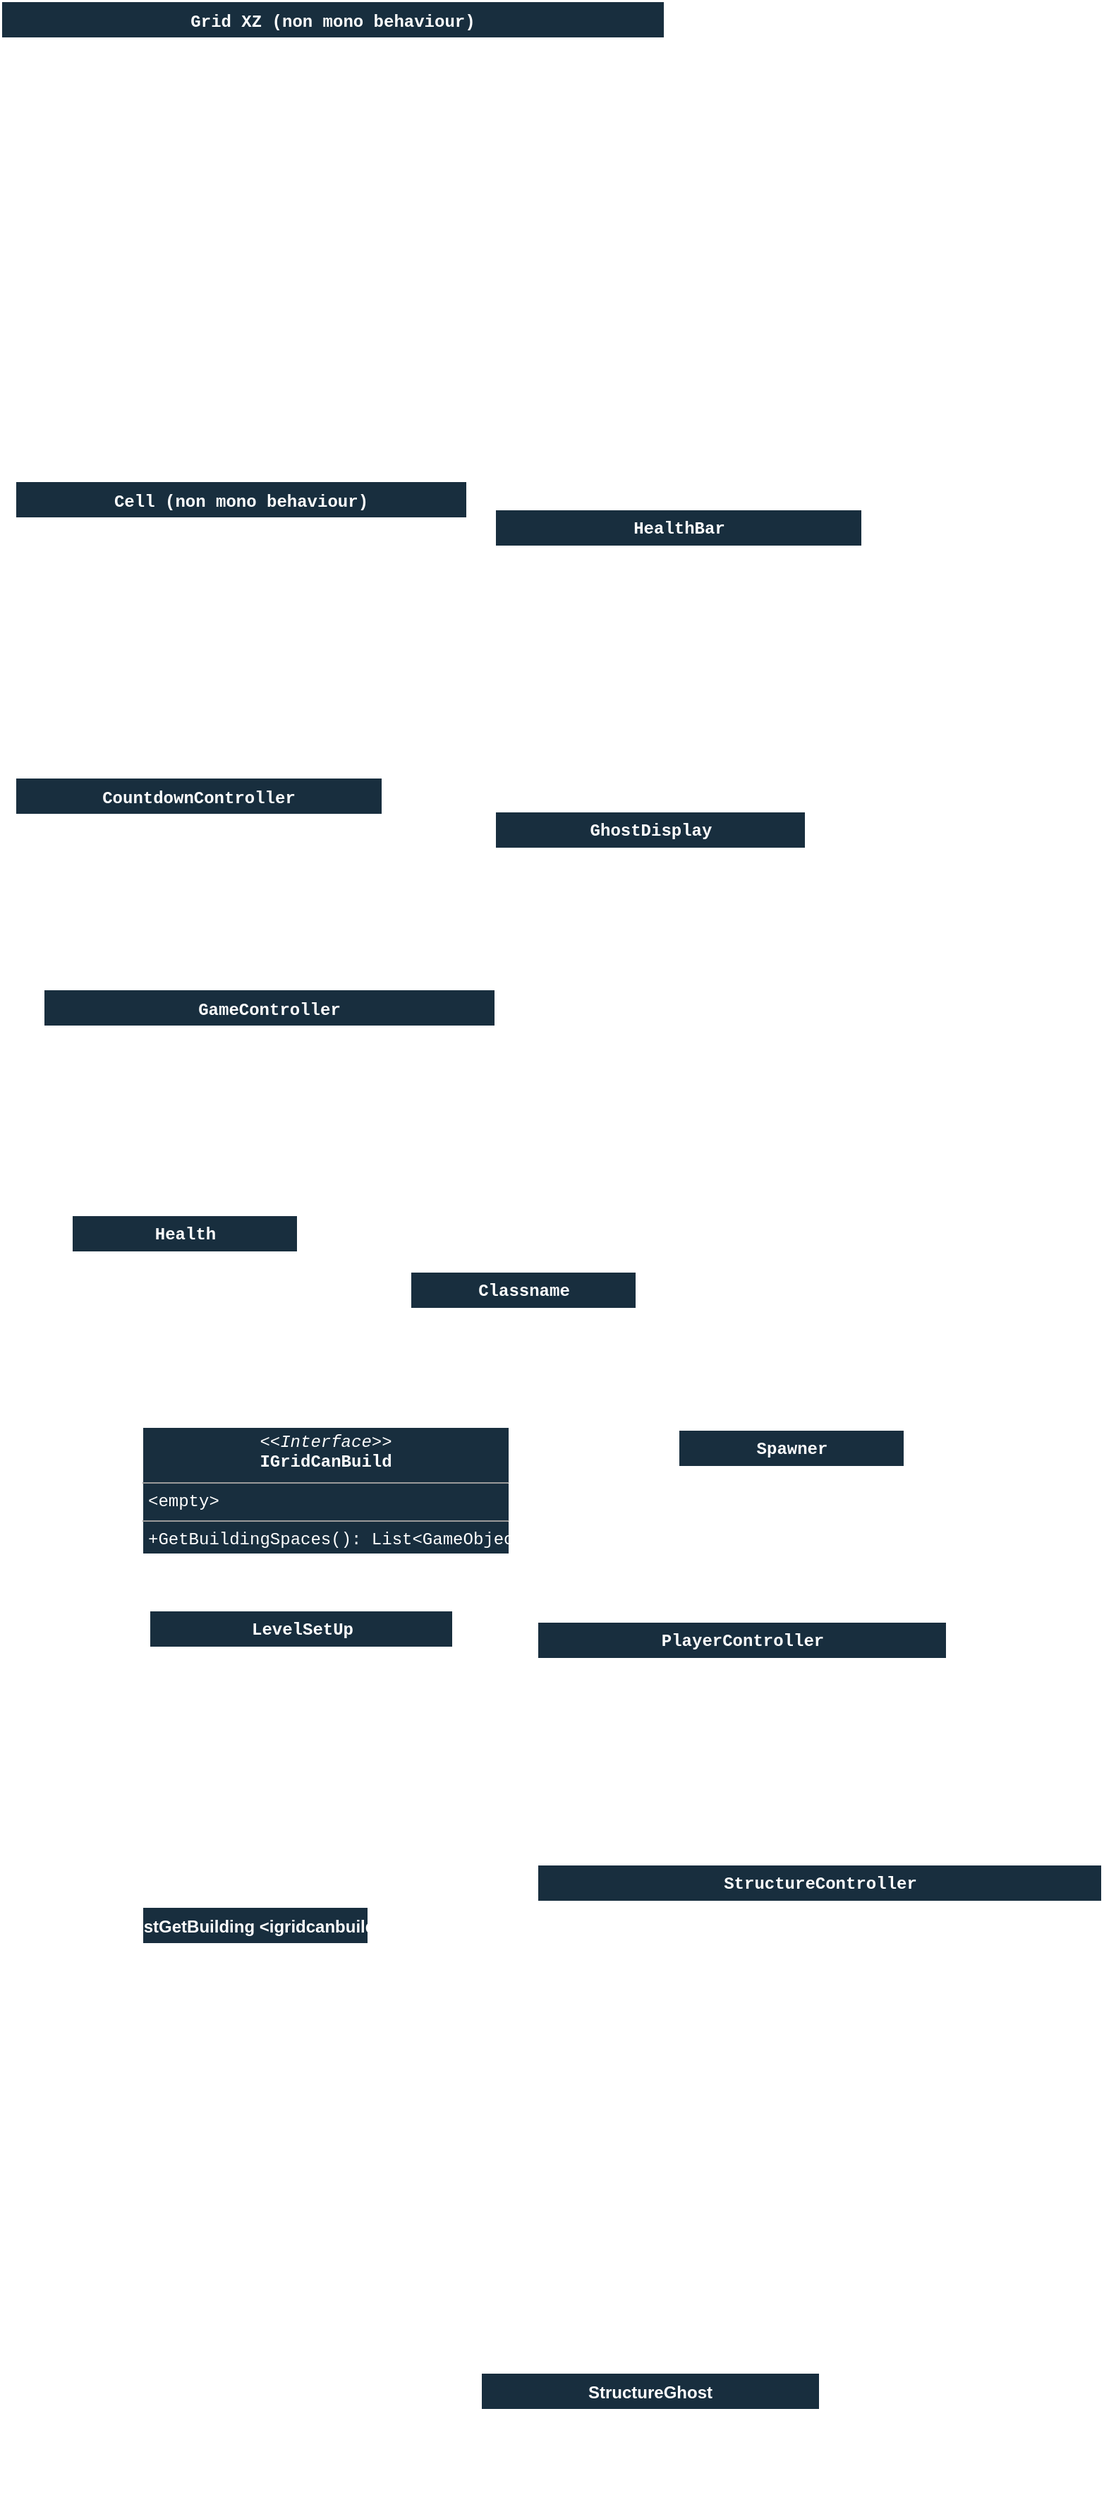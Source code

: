 <mxfile version="20.7.4" type="device"><diagram id="C5RBs43oDa-KdzZeNtuy" name="Page-1"><mxGraphModel dx="821" dy="827" grid="1" gridSize="10" guides="1" tooltips="1" connect="1" arrows="1" fold="1" page="1" pageScale="1" pageWidth="827" pageHeight="1169" math="0" shadow="0"><root><mxCell id="WIyWlLk6GJQsqaUBKTNV-0"/><mxCell id="WIyWlLk6GJQsqaUBKTNV-1" parent="WIyWlLk6GJQsqaUBKTNV-0"/><mxCell id="zkfFHV4jXpPFQw0GAbJ--6" value="Grid XZ (non mono behaviour)" style="swimlane;fontStyle=1;align=center;verticalAlign=top;childLayout=stackLayout;horizontal=1;startSize=26;horizontalStack=0;resizeParent=1;resizeLast=0;collapsible=1;marginBottom=0;rounded=0;shadow=0;strokeWidth=1;fontFamily=Courier New;labelBackgroundColor=none;fillColor=#182E3E;strokeColor=#FFFFFF;fontColor=#FFFFFF;" parent="WIyWlLk6GJQsqaUBKTNV-1" vertex="1"><mxGeometry x="80" y="220" width="470" height="320" as="geometry"><mxRectangle x="130" y="380" width="160" height="26" as="alternateBounds"/></mxGeometry></mxCell><mxCell id="zkfFHV4jXpPFQw0GAbJ--8" value="&lt;u&gt;+ debug: bool&lt;/u&gt;&lt;br&gt;-columns : int&lt;br&gt;-rows : int&lt;br&gt;-cellSize : float&lt;br&gt;-origin : Vector3&lt;br&gt;-gridArray : GenericObj[,]&amp;nbsp;&lt;br&gt;-cellOffset : Vector3" style="text;align=left;verticalAlign=top;spacingLeft=4;spacingRight=4;overflow=hidden;rotatable=0;points=[[0,0.5],[1,0.5]];portConstraint=eastwest;rounded=0;shadow=0;fontStyle=0;html=1;fontFamily=Courier New;labelBackgroundColor=none;fontColor=#FFFFFF;" parent="zkfFHV4jXpPFQw0GAbJ--6" vertex="1"><mxGeometry y="26" width="470" height="114" as="geometry"/></mxCell><mxCell id="zkfFHV4jXpPFQw0GAbJ--9" value="" style="line;html=1;strokeWidth=1;align=left;verticalAlign=middle;spacingTop=-1;spacingLeft=3;spacingRight=3;rotatable=0;labelPosition=right;points=[];portConstraint=eastwest;fontFamily=Courier New;labelBackgroundColor=none;fillColor=#182E3E;strokeColor=#FFFFFF;fontColor=#FFFFFF;" parent="zkfFHV4jXpPFQw0GAbJ--6" vertex="1"><mxGeometry y="140" width="470" height="10" as="geometry"/></mxCell><mxCell id="vNRPrppNOpSXDvIXZ1o6-5" value="- showDebug(colums: int, rows: int)&lt;br&gt;+GetWidthInColumns: int&lt;br&gt;+GetHeightInRows: int&lt;br&gt;+GetCellSize: float&lt;br&gt;+GetCellPositionInWorld(x: int, z:int): Vector3&lt;br&gt;+GetCellOnWorldPosition(worldPosition: Vector3) : Vector3Int&lt;br&gt;+SetGridObject(x:int, z:int, value:TGenericGridObj)&lt;br&gt;+SetGridObject(worldPosition: Vector3, value: TGenericGridObj)&lt;br&gt;+TriggerGridObjectChanged(x: int, z:int)&lt;br&gt;+GetGridObject(x: int, z:int): TGenericGridObj&lt;br&gt;+GetGridObject(worldPosition: Vector3): TGenericGridObj" style="text;html=1;align=left;verticalAlign=middle;resizable=0;points=[];autosize=1;strokeColor=none;fillColor=none;fontFamily=Courier New;labelBackgroundColor=none;fontColor=#FFFFFF;" vertex="1" parent="zkfFHV4jXpPFQw0GAbJ--6"><mxGeometry y="150" width="470" height="170" as="geometry"/></mxCell><mxCell id="vNRPrppNOpSXDvIXZ1o6-6" value="Cell (non mono behaviour)" style="swimlane;fontStyle=1;align=center;verticalAlign=top;childLayout=stackLayout;horizontal=1;startSize=26;horizontalStack=0;resizeParent=1;resizeLast=0;collapsible=1;marginBottom=0;rounded=0;shadow=0;strokeWidth=1;fontFamily=Courier New;labelBackgroundColor=none;fillColor=#182E3E;strokeColor=#FFFFFF;fontColor=#FFFFFF;" vertex="1" parent="WIyWlLk6GJQsqaUBKTNV-1"><mxGeometry x="90" y="560" width="320" height="180" as="geometry"><mxRectangle x="130" y="380" width="160" height="26" as="alternateBounds"/></mxGeometry></mxCell><mxCell id="vNRPrppNOpSXDvIXZ1o6-7" value="-grid: GridXZ&amp;lt;Cell&amp;gt;&lt;br&gt;-x, z: int&lt;br&gt;-objectOnTile: Transform&lt;br&gt;+isBuildZone:bool" style="text;align=left;verticalAlign=top;spacingLeft=4;spacingRight=4;overflow=hidden;rotatable=0;points=[[0,0.5],[1,0.5]];portConstraint=eastwest;rounded=0;shadow=0;fontStyle=0;html=1;fontFamily=Courier New;labelBackgroundColor=none;fontColor=#FFFFFF;" vertex="1" parent="vNRPrppNOpSXDvIXZ1o6-6"><mxGeometry y="26" width="320" height="64" as="geometry"/></mxCell><mxCell id="vNRPrppNOpSXDvIXZ1o6-8" value="" style="line;html=1;strokeWidth=1;align=left;verticalAlign=middle;spacingTop=-1;spacingLeft=3;spacingRight=3;rotatable=0;labelPosition=right;points=[];portConstraint=eastwest;fontFamily=Courier New;labelBackgroundColor=none;fillColor=#182E3E;strokeColor=#FFFFFF;fontColor=#FFFFFF;" vertex="1" parent="vNRPrppNOpSXDvIXZ1o6-6"><mxGeometry y="90" width="320" height="10" as="geometry"/></mxCell><mxCell id="vNRPrppNOpSXDvIXZ1o6-9" value="+SetObjectOnTile(objectPlaced: Transform)&lt;br&gt;+ClearObjectOnTile()&lt;br&gt;+ToString(){override}: string&lt;br&gt;+IsCellFree(): bool" style="text;html=1;align=left;verticalAlign=middle;resizable=0;points=[];autosize=1;strokeColor=none;fillColor=none;fontFamily=Courier New;labelBackgroundColor=none;fontColor=#FFFFFF;" vertex="1" parent="vNRPrppNOpSXDvIXZ1o6-6"><mxGeometry y="100" width="320" height="70" as="geometry"/></mxCell><mxCell id="vNRPrppNOpSXDvIXZ1o6-10" value="CountdownController" style="swimlane;fontStyle=1;align=center;verticalAlign=top;childLayout=stackLayout;horizontal=1;startSize=26;horizontalStack=0;resizeParent=1;resizeLast=0;collapsible=1;marginBottom=0;rounded=0;shadow=0;strokeWidth=1;fontFamily=Courier New;labelBackgroundColor=none;fillColor=#182E3E;strokeColor=#FFFFFF;fontColor=#FFFFFF;" vertex="1" parent="WIyWlLk6GJQsqaUBKTNV-1"><mxGeometry x="90" y="770" width="260" height="110" as="geometry"><mxRectangle x="130" y="380" width="160" height="26" as="alternateBounds"/></mxGeometry></mxCell><mxCell id="vNRPrppNOpSXDvIXZ1o6-11" value="+countdownTime: int&lt;br&gt;-coundownDisplay: TextMeshProUGUI" style="text;align=left;verticalAlign=top;spacingLeft=4;spacingRight=4;overflow=hidden;rotatable=0;points=[[0,0.5],[1,0.5]];portConstraint=eastwest;rounded=0;shadow=0;fontStyle=0;html=1;fontFamily=Courier New;labelBackgroundColor=none;fontColor=#FFFFFF;" vertex="1" parent="vNRPrppNOpSXDvIXZ1o6-10"><mxGeometry y="26" width="260" height="44" as="geometry"/></mxCell><mxCell id="vNRPrppNOpSXDvIXZ1o6-12" value="" style="line;html=1;strokeWidth=1;align=left;verticalAlign=middle;spacingTop=-1;spacingLeft=3;spacingRight=3;rotatable=0;labelPosition=right;points=[];portConstraint=eastwest;fontFamily=Courier New;labelBackgroundColor=none;fillColor=#182E3E;strokeColor=#FFFFFF;fontColor=#FFFFFF;" vertex="1" parent="vNRPrppNOpSXDvIXZ1o6-10"><mxGeometry y="70" width="260" height="10" as="geometry"/></mxCell><mxCell id="vNRPrppNOpSXDvIXZ1o6-13" value="-countdownToWave():IEnumerator" style="text;html=1;align=left;verticalAlign=middle;resizable=0;points=[];autosize=1;strokeColor=none;fillColor=none;fontFamily=Courier New;labelBackgroundColor=none;fontColor=#FFFFFF;" vertex="1" parent="vNRPrppNOpSXDvIXZ1o6-10"><mxGeometry y="80" width="260" height="30" as="geometry"/></mxCell><mxCell id="vNRPrppNOpSXDvIXZ1o6-14" value="GameController" style="swimlane;fontStyle=1;align=center;verticalAlign=top;childLayout=stackLayout;horizontal=1;startSize=26;horizontalStack=0;resizeParent=1;resizeLast=0;collapsible=1;marginBottom=0;rounded=0;shadow=0;strokeWidth=1;fontFamily=Courier New;labelBackgroundColor=none;fillColor=#182E3E;strokeColor=#FFFFFF;fontColor=#FFFFFF;" vertex="1" parent="WIyWlLk6GJQsqaUBKTNV-1"><mxGeometry x="110" y="920" width="320" height="120" as="geometry"><mxRectangle x="130" y="380" width="160" height="26" as="alternateBounds"/></mxGeometry></mxCell><mxCell id="vNRPrppNOpSXDvIXZ1o6-15" value="-spawner: WaveSpawner&lt;br&gt;-structureController: StructureController&lt;br&gt;-switchChange: bool;&lt;br&gt;" style="text;align=left;verticalAlign=top;spacingLeft=4;spacingRight=4;overflow=hidden;rotatable=0;points=[[0,0.5],[1,0.5]];portConstraint=eastwest;rounded=0;shadow=0;fontStyle=0;html=1;fontFamily=Courier New;labelBackgroundColor=none;fontColor=#FFFFFF;" vertex="1" parent="vNRPrppNOpSXDvIXZ1o6-14"><mxGeometry y="26" width="320" height="44" as="geometry"/></mxCell><mxCell id="vNRPrppNOpSXDvIXZ1o6-16" value="" style="line;html=1;strokeWidth=1;align=left;verticalAlign=middle;spacingTop=-1;spacingLeft=3;spacingRight=3;rotatable=0;labelPosition=right;points=[];portConstraint=eastwest;fontFamily=Courier New;labelBackgroundColor=none;fillColor=#182E3E;strokeColor=#FFFFFF;fontColor=#FFFFFF;" vertex="1" parent="vNRPrppNOpSXDvIXZ1o6-14"><mxGeometry y="70" width="320" height="10" as="geometry"/></mxCell><mxCell id="vNRPrppNOpSXDvIXZ1o6-17" value="+SwitchModes(value: bool)&lt;br&gt;-stateChanged(sender: object, value:bool)" style="text;html=1;align=left;verticalAlign=middle;resizable=0;points=[];autosize=1;strokeColor=none;fillColor=none;fontFamily=Courier New;labelBackgroundColor=none;fontColor=#FFFFFF;" vertex="1" parent="vNRPrppNOpSXDvIXZ1o6-14"><mxGeometry y="80" width="320" height="40" as="geometry"/></mxCell><mxCell id="vNRPrppNOpSXDvIXZ1o6-19" value="GhostDisplay" style="swimlane;fontStyle=1;align=center;verticalAlign=top;childLayout=stackLayout;horizontal=1;startSize=26;horizontalStack=0;resizeParent=1;resizeParentMax=0;resizeLast=0;collapsible=1;marginBottom=0;html=1;fontFamily=Courier New;labelBackgroundColor=none;fillColor=#182E3E;strokeColor=#FFFFFF;fontColor=#FFFFFF;" vertex="1" parent="WIyWlLk6GJQsqaUBKTNV-1"><mxGeometry x="430" y="794" width="220" height="220" as="geometry"/></mxCell><mxCell id="vNRPrppNOpSXDvIXZ1o6-20" value="-ghosts: List&amp;lt;transform&amp;gt;&lt;br&gt;-currentGhost: Transform&lt;br&gt;-layer: LayerMask&lt;br&gt;-structureController: SctructureController&lt;br&gt;-waveSpawner: WaveSpawner&lt;br&gt;-available: Material&lt;br&gt;-unavailable: Material&lt;br&gt;-canYouBuild: StructureGhost&lt;br&gt;-location: Vector3" style="text;strokeColor=none;fillColor=none;align=left;verticalAlign=top;spacingLeft=4;spacingRight=4;overflow=hidden;rotatable=0;points=[[0,0.5],[1,0.5]];portConstraint=eastwest;html=1;fontFamily=Courier New;labelBackgroundColor=none;fontColor=#FFFFFF;" vertex="1" parent="vNRPrppNOpSXDvIXZ1o6-19"><mxGeometry y="26" width="220" height="144" as="geometry"/></mxCell><mxCell id="vNRPrppNOpSXDvIXZ1o6-21" value="" style="line;strokeWidth=1;fillColor=none;align=left;verticalAlign=middle;spacingTop=-1;spacingLeft=3;spacingRight=3;rotatable=0;labelPosition=right;points=[];portConstraint=eastwest;html=1;fontFamily=Courier New;labelBackgroundColor=none;strokeColor=#FFFFFF;fontColor=#FFFFFF;" vertex="1" parent="vNRPrppNOpSXDvIXZ1o6-19"><mxGeometry y="170" width="220" height="8" as="geometry"/></mxCell><mxCell id="vNRPrppNOpSXDvIXZ1o6-22" value="+SetBuilding(i: int)&lt;br&gt;+ModesChanged(sender: object, value:bool)" style="text;strokeColor=none;fillColor=none;align=left;verticalAlign=top;spacingLeft=4;spacingRight=4;overflow=hidden;rotatable=0;points=[[0,0.5],[1,0.5]];portConstraint=eastwest;html=1;fontFamily=Courier New;labelBackgroundColor=none;fontColor=#FFFFFF;" vertex="1" parent="vNRPrppNOpSXDvIXZ1o6-19"><mxGeometry y="178" width="220" height="42" as="geometry"/></mxCell><mxCell id="vNRPrppNOpSXDvIXZ1o6-23" value="HealthBar" style="swimlane;fontStyle=1;align=center;verticalAlign=top;childLayout=stackLayout;horizontal=1;startSize=26;horizontalStack=0;resizeParent=1;resizeParentMax=0;resizeLast=0;collapsible=1;marginBottom=0;html=1;fontFamily=Courier New;labelBackgroundColor=none;fillColor=#182E3E;strokeColor=#FFFFFF;fontColor=#FFFFFF;" vertex="1" parent="WIyWlLk6GJQsqaUBKTNV-1"><mxGeometry x="430" y="580" width="260" height="130" as="geometry"/></mxCell><mxCell id="vNRPrppNOpSXDvIXZ1o6-24" value="+healthSlider: Slider" style="text;strokeColor=none;fillColor=none;align=left;verticalAlign=top;spacingLeft=4;spacingRight=4;overflow=hidden;rotatable=0;points=[[0,0.5],[1,0.5]];portConstraint=eastwest;html=1;fontFamily=Courier New;labelBackgroundColor=none;fontColor=#FFFFFF;" vertex="1" parent="vNRPrppNOpSXDvIXZ1o6-23"><mxGeometry y="26" width="260" height="26" as="geometry"/></mxCell><mxCell id="vNRPrppNOpSXDvIXZ1o6-25" value="" style="line;strokeWidth=1;fillColor=none;align=left;verticalAlign=middle;spacingTop=-1;spacingLeft=3;spacingRight=3;rotatable=0;labelPosition=right;points=[];portConstraint=eastwest;html=1;fontFamily=Courier New;labelBackgroundColor=none;strokeColor=#FFFFFF;fontColor=#FFFFFF;" vertex="1" parent="vNRPrppNOpSXDvIXZ1o6-23"><mxGeometry y="52" width="260" height="8" as="geometry"/></mxCell><mxCell id="vNRPrppNOpSXDvIXZ1o6-26" value="+SetMaxHealth(value:float, resetHealth: bool)&lt;br&gt;+SetHealth(value: foat)&lt;br&gt;+TakeDamage(value: float)&lt;br&gt;+GetHealed(value: float)" style="text;strokeColor=none;fillColor=none;align=left;verticalAlign=top;spacingLeft=4;spacingRight=4;overflow=hidden;rotatable=0;points=[[0,0.5],[1,0.5]];portConstraint=eastwest;html=1;fontFamily=Courier New;labelBackgroundColor=none;fontColor=#FFFFFF;" vertex="1" parent="vNRPrppNOpSXDvIXZ1o6-23"><mxGeometry y="60" width="260" height="70" as="geometry"/></mxCell><mxCell id="vNRPrppNOpSXDvIXZ1o6-31" value="Health" style="swimlane;fontStyle=1;align=center;verticalAlign=top;childLayout=stackLayout;horizontal=1;startSize=26;horizontalStack=0;resizeParent=1;resizeParentMax=0;resizeLast=0;collapsible=1;marginBottom=0;html=1;fontFamily=Courier New;labelBackgroundColor=none;fillColor=#182E3E;strokeColor=#FFFFFF;fontColor=#FFFFFF;" vertex="1" parent="WIyWlLk6GJQsqaUBKTNV-1"><mxGeometry x="130" y="1080" width="160" height="114" as="geometry"/></mxCell><mxCell id="vNRPrppNOpSXDvIXZ1o6-32" value="+maxHealth: float&lt;br&gt;+currentHealth: float&lt;br&gt;+healthBar: HealthBar" style="text;strokeColor=none;fillColor=none;align=left;verticalAlign=top;spacingLeft=4;spacingRight=4;overflow=hidden;rotatable=0;points=[[0,0.5],[1,0.5]];portConstraint=eastwest;html=1;fontFamily=Courier New;labelBackgroundColor=none;fontColor=#FFFFFF;" vertex="1" parent="vNRPrppNOpSXDvIXZ1o6-31"><mxGeometry y="26" width="160" height="54" as="geometry"/></mxCell><mxCell id="vNRPrppNOpSXDvIXZ1o6-33" value="" style="line;strokeWidth=1;fillColor=none;align=left;verticalAlign=middle;spacingTop=-1;spacingLeft=3;spacingRight=3;rotatable=0;labelPosition=right;points=[];portConstraint=eastwest;html=1;fontFamily=Courier New;labelBackgroundColor=none;strokeColor=#FFFFFF;fontColor=#FFFFFF;" vertex="1" parent="vNRPrppNOpSXDvIXZ1o6-31"><mxGeometry y="80" width="160" height="8" as="geometry"/></mxCell><mxCell id="vNRPrppNOpSXDvIXZ1o6-34" value="&amp;lt;empty&amp;gt;" style="text;strokeColor=none;fillColor=none;align=left;verticalAlign=top;spacingLeft=4;spacingRight=4;overflow=hidden;rotatable=0;points=[[0,0.5],[1,0.5]];portConstraint=eastwest;html=1;fontFamily=Courier New;labelBackgroundColor=none;fontColor=#FFFFFF;" vertex="1" parent="vNRPrppNOpSXDvIXZ1o6-31"><mxGeometry y="88" width="160" height="26" as="geometry"/></mxCell><mxCell id="vNRPrppNOpSXDvIXZ1o6-35" value="Classname" style="swimlane;fontStyle=1;align=center;verticalAlign=top;childLayout=stackLayout;horizontal=1;startSize=26;horizontalStack=0;resizeParent=1;resizeParentMax=0;resizeLast=0;collapsible=1;marginBottom=0;html=1;fontFamily=Courier New;labelBackgroundColor=none;fillColor=#182E3E;strokeColor=#FFFFFF;fontColor=#FFFFFF;" vertex="1" parent="WIyWlLk6GJQsqaUBKTNV-1"><mxGeometry x="370" y="1120" width="160" height="86" as="geometry"/></mxCell><mxCell id="vNRPrppNOpSXDvIXZ1o6-36" value="+ field: type" style="text;strokeColor=none;fillColor=none;align=left;verticalAlign=top;spacingLeft=4;spacingRight=4;overflow=hidden;rotatable=0;points=[[0,0.5],[1,0.5]];portConstraint=eastwest;html=1;fontFamily=Courier New;labelBackgroundColor=none;fontColor=#FFFFFF;" vertex="1" parent="vNRPrppNOpSXDvIXZ1o6-35"><mxGeometry y="26" width="160" height="26" as="geometry"/></mxCell><mxCell id="vNRPrppNOpSXDvIXZ1o6-37" value="" style="line;strokeWidth=1;fillColor=none;align=left;verticalAlign=middle;spacingTop=-1;spacingLeft=3;spacingRight=3;rotatable=0;labelPosition=right;points=[];portConstraint=eastwest;html=1;fontFamily=Courier New;labelBackgroundColor=none;strokeColor=#FFFFFF;fontColor=#FFFFFF;" vertex="1" parent="vNRPrppNOpSXDvIXZ1o6-35"><mxGeometry y="52" width="160" height="8" as="geometry"/></mxCell><mxCell id="vNRPrppNOpSXDvIXZ1o6-38" value="+ method(type): type" style="text;strokeColor=none;fillColor=none;align=left;verticalAlign=top;spacingLeft=4;spacingRight=4;overflow=hidden;rotatable=0;points=[[0,0.5],[1,0.5]];portConstraint=eastwest;html=1;fontFamily=Courier New;labelBackgroundColor=none;fontColor=#FFFFFF;" vertex="1" parent="vNRPrppNOpSXDvIXZ1o6-35"><mxGeometry y="60" width="160" height="26" as="geometry"/></mxCell><mxCell id="vNRPrppNOpSXDvIXZ1o6-39" value="&lt;p style=&quot;margin:0px;margin-top:4px;text-align:center;&quot;&gt;&lt;i&gt;&amp;lt;&amp;lt;Interface&amp;gt;&amp;gt;&lt;/i&gt;&lt;br&gt;&lt;b&gt;IGridCanBuild&lt;/b&gt;&lt;/p&gt;&lt;hr size=&quot;1&quot;&gt;&lt;p style=&quot;margin:0px;margin-left:4px;&quot;&gt;&amp;lt;empty&amp;gt;&lt;/p&gt;&lt;hr size=&quot;1&quot;&gt;&lt;p style=&quot;margin:0px;margin-left:4px;&quot;&gt;+GetBuildingSpaces(): List&amp;lt;GameObject&amp;gt;&lt;/p&gt;" style="verticalAlign=top;align=left;overflow=fill;fontSize=12;fontFamily=Courier New;html=1;labelBackgroundColor=none;fillColor=#182E3E;strokeColor=#FFFFFF;fontColor=#FFFFFF;" vertex="1" parent="WIyWlLk6GJQsqaUBKTNV-1"><mxGeometry x="180" y="1230" width="260" height="90" as="geometry"/></mxCell><mxCell id="vNRPrppNOpSXDvIXZ1o6-40" value="LevelSetUp" style="swimlane;fontStyle=1;align=center;verticalAlign=top;childLayout=stackLayout;horizontal=1;startSize=26;horizontalStack=0;resizeParent=1;resizeParentMax=0;resizeLast=0;collapsible=1;marginBottom=0;html=1;fontFamily=Courier New;labelBackgroundColor=none;fillColor=#182E3E;strokeColor=#FFFFFF;fontColor=#FFFFFF;" vertex="1" parent="WIyWlLk6GJQsqaUBKTNV-1"><mxGeometry x="185" y="1360" width="215" height="170" as="geometry"/></mxCell><mxCell id="vNRPrppNOpSXDvIXZ1o6-41" value="-hq: BuildingTypeSo&lt;br&gt;-buildableLocations: List&amp;lt;Vector3&amp;gt;&lt;br&gt;-structureController: StructureController" style="text;strokeColor=none;fillColor=none;align=left;verticalAlign=top;spacingLeft=4;spacingRight=4;overflow=hidden;rotatable=0;points=[[0,0.5],[1,0.5]];portConstraint=eastwest;html=1;fontFamily=Courier New;labelBackgroundColor=none;fontColor=#FFFFFF;" vertex="1" parent="vNRPrppNOpSXDvIXZ1o6-40"><mxGeometry y="26" width="215" height="64" as="geometry"/></mxCell><mxCell id="vNRPrppNOpSXDvIXZ1o6-42" value="" style="line;strokeWidth=1;fillColor=none;align=left;verticalAlign=middle;spacingTop=-1;spacingLeft=3;spacingRight=3;rotatable=0;labelPosition=right;points=[];portConstraint=eastwest;html=1;fontFamily=Courier New;labelBackgroundColor=none;strokeColor=#FFFFFF;fontColor=#FFFFFF;" vertex="1" parent="vNRPrppNOpSXDvIXZ1o6-40"><mxGeometry y="90" width="215" height="8" as="geometry"/></mxCell><mxCell id="vNRPrppNOpSXDvIXZ1o6-43" value="-buildLayout()&lt;br&gt;-buildHQ(gridX, gridZ:int)&lt;br&gt;-getBuildableAreas()&lt;br&gt;-setUpBuildableAreas()" style="text;strokeColor=none;fillColor=none;align=left;verticalAlign=top;spacingLeft=4;spacingRight=4;overflow=hidden;rotatable=0;points=[[0,0.5],[1,0.5]];portConstraint=eastwest;html=1;fontFamily=Courier New;labelBackgroundColor=none;fontColor=#FFFFFF;" vertex="1" parent="vNRPrppNOpSXDvIXZ1o6-40"><mxGeometry y="98" width="215" height="72" as="geometry"/></mxCell><mxCell id="vNRPrppNOpSXDvIXZ1o6-44" value="PlayerController" style="swimlane;fontStyle=1;align=center;verticalAlign=top;childLayout=stackLayout;horizontal=1;startSize=26;horizontalStack=0;resizeParent=1;resizeParentMax=0;resizeLast=0;collapsible=1;marginBottom=0;html=1;fontFamily=Courier New;labelBackgroundColor=none;fillColor=#182E3E;strokeColor=#FFFFFF;fontColor=#FFFFFF;" vertex="1" parent="WIyWlLk6GJQsqaUBKTNV-1"><mxGeometry x="460" y="1368" width="290" height="120" as="geometry"/></mxCell><mxCell id="vNRPrppNOpSXDvIXZ1o6-45" value="-money: float&lt;br&gt;-structureController: StructureController" style="text;strokeColor=none;fillColor=none;align=left;verticalAlign=top;spacingLeft=4;spacingRight=4;overflow=hidden;rotatable=0;points=[[0,0.5],[1,0.5]];portConstraint=eastwest;html=1;fontFamily=Courier New;labelBackgroundColor=none;fontColor=#FFFFFF;" vertex="1" parent="vNRPrppNOpSXDvIXZ1o6-44"><mxGeometry y="26" width="290" height="34" as="geometry"/></mxCell><mxCell id="vNRPrppNOpSXDvIXZ1o6-46" value="" style="line;strokeWidth=1;fillColor=none;align=left;verticalAlign=middle;spacingTop=-1;spacingLeft=3;spacingRight=3;rotatable=0;labelPosition=right;points=[];portConstraint=eastwest;html=1;fontFamily=Courier New;labelBackgroundColor=none;strokeColor=#FFFFFF;fontColor=#FFFFFF;" vertex="1" parent="vNRPrppNOpSXDvIXZ1o6-44"><mxGeometry y="60" width="290" height="8" as="geometry"/></mxCell><mxCell id="vNRPrppNOpSXDvIXZ1o6-47" value="+BuyTower(sender object, &lt;br&gt;args:&amp;nbsp;StructureController.OnBuildingBuiltEventArgs)&lt;br&gt;+CanAffordBuild(cost: float): bool" style="text;strokeColor=none;fillColor=none;align=left;verticalAlign=top;spacingLeft=4;spacingRight=4;overflow=hidden;rotatable=0;points=[[0,0.5],[1,0.5]];portConstraint=eastwest;html=1;fontFamily=Courier New;labelBackgroundColor=none;fontColor=#FFFFFF;" vertex="1" parent="vNRPrppNOpSXDvIXZ1o6-44"><mxGeometry y="68" width="290" height="52" as="geometry"/></mxCell><mxCell id="vNRPrppNOpSXDvIXZ1o6-48" value="Spawner" style="swimlane;fontStyle=1;align=center;verticalAlign=top;childLayout=stackLayout;horizontal=1;startSize=26;horizontalStack=0;resizeParent=1;resizeParentMax=0;resizeLast=0;collapsible=1;marginBottom=0;html=1;fontFamily=Courier New;labelBackgroundColor=none;fillColor=#182E3E;strokeColor=#FFFFFF;fontColor=#FFFFFF;" vertex="1" parent="WIyWlLk6GJQsqaUBKTNV-1"><mxGeometry x="560" y="1232" width="160" height="86" as="geometry"/></mxCell><mxCell id="vNRPrppNOpSXDvIXZ1o6-49" value="&amp;lt;empty&amp;gt;" style="text;strokeColor=none;fillColor=none;align=left;verticalAlign=top;spacingLeft=4;spacingRight=4;overflow=hidden;rotatable=0;points=[[0,0.5],[1,0.5]];portConstraint=eastwest;html=1;fontFamily=Courier New;labelBackgroundColor=none;fontColor=#FFFFFF;" vertex="1" parent="vNRPrppNOpSXDvIXZ1o6-48"><mxGeometry y="26" width="160" height="26" as="geometry"/></mxCell><mxCell id="vNRPrppNOpSXDvIXZ1o6-50" value="" style="line;strokeWidth=1;fillColor=none;align=left;verticalAlign=middle;spacingTop=-1;spacingLeft=3;spacingRight=3;rotatable=0;labelPosition=right;points=[];portConstraint=eastwest;html=1;fontFamily=Courier New;labelBackgroundColor=none;strokeColor=#FFFFFF;fontColor=#FFFFFF;" vertex="1" parent="vNRPrppNOpSXDvIXZ1o6-48"><mxGeometry y="52" width="160" height="8" as="geometry"/></mxCell><mxCell id="vNRPrppNOpSXDvIXZ1o6-51" value="&amp;lt;empty&amp;gt;" style="text;strokeColor=none;fillColor=none;align=left;verticalAlign=top;spacingLeft=4;spacingRight=4;overflow=hidden;rotatable=0;points=[[0,0.5],[1,0.5]];portConstraint=eastwest;html=1;fontFamily=Courier New;labelBackgroundColor=none;fontColor=#FFFFFF;" vertex="1" parent="vNRPrppNOpSXDvIXZ1o6-48"><mxGeometry y="60" width="160" height="26" as="geometry"/></mxCell><mxCell id="vNRPrppNOpSXDvIXZ1o6-52" value="StructureController" style="swimlane;fontStyle=1;align=center;verticalAlign=top;childLayout=stackLayout;horizontal=1;startSize=26;horizontalStack=0;resizeParent=1;resizeParentMax=0;resizeLast=0;collapsible=1;marginBottom=0;html=1;fontFamily=Courier New;labelBackgroundColor=none;fillColor=#182E3E;strokeColor=#FFFFFF;fontColor=#FFFFFF;" vertex="1" parent="WIyWlLk6GJQsqaUBKTNV-1"><mxGeometry x="460" y="1540" width="400" height="290" as="geometry"/></mxCell><mxCell id="vNRPrppNOpSXDvIXZ1o6-53" value="+structureChoices: List&amp;lt;BuildingTypeSO&amp;gt;&lt;br&gt;-layer: LayerMask&lt;br&gt;-columns: int&lt;br&gt;-rows:int&lt;br&gt;-cellSize: int&lt;br&gt;-orign: Vector3&lt;br&gt;-objectToBuild: BuildingTypeSo&lt;br&gt;-playerController: PlayerController&lt;br&gt;-objectsBuilt: int&lt;br&gt;+grid: GridXZ&amp;lt;Cell&amp;gt;" style="text;strokeColor=none;fillColor=none;align=left;verticalAlign=top;spacingLeft=4;spacingRight=4;overflow=hidden;rotatable=0;points=[[0,0.5],[1,0.5]];portConstraint=eastwest;html=1;fontFamily=Courier New;labelBackgroundColor=none;fontColor=#FFFFFF;" vertex="1" parent="vNRPrppNOpSXDvIXZ1o6-52"><mxGeometry y="26" width="400" height="154" as="geometry"/></mxCell><mxCell id="vNRPrppNOpSXDvIXZ1o6-54" value="" style="line;strokeWidth=1;fillColor=none;align=left;verticalAlign=middle;spacingTop=-1;spacingLeft=3;spacingRight=3;rotatable=0;labelPosition=right;points=[];portConstraint=eastwest;html=1;fontFamily=Courier New;labelBackgroundColor=none;strokeColor=#FFFFFF;fontColor=#FFFFFF;" vertex="1" parent="vNRPrppNOpSXDvIXZ1o6-52"><mxGeometry y="180" width="400" height="8" as="geometry"/></mxCell><mxCell id="vNRPrppNOpSXDvIXZ1o6-55" value="+SetStructure(number: int)&lt;br&gt;+BuildOnTileSetup(gridPositionList:List&amp;lt;Vector2Int&amp;gt;,&lt;br&gt;gridX, gridZ: int, objectToBuild: BuildingTypeSO)&lt;br&gt;+BuildOnTile(location: Vector3, &lt;br&gt;objectToBuild: BuildingTypeSO)&lt;br&gt;+CanBuild(location: Vector3): bool" style="text;strokeColor=none;fillColor=none;align=left;verticalAlign=top;spacingLeft=4;spacingRight=4;overflow=hidden;rotatable=0;points=[[0,0.5],[1,0.5]];portConstraint=eastwest;html=1;fontFamily=Courier New;labelBackgroundColor=none;fontColor=#FFFFFF;" vertex="1" parent="vNRPrppNOpSXDvIXZ1o6-52"><mxGeometry y="188" width="400" height="102" as="geometry"/></mxCell><mxCell id="vNRPrppNOpSXDvIXZ1o6-56" value="StructureGhost" style="swimlane;fontStyle=1;align=center;verticalAlign=top;childLayout=stackLayout;horizontal=1;startSize=26;horizontalStack=0;resizeParent=1;resizeParentMax=0;resizeLast=0;collapsible=1;marginBottom=0;strokeColor=#FFFFFF;fontColor=#FFFFFF;fillColor=#182E3E;" vertex="1" parent="WIyWlLk6GJQsqaUBKTNV-1"><mxGeometry x="420" y="1900" width="240" height="86" as="geometry"/></mxCell><mxCell id="vNRPrppNOpSXDvIXZ1o6-57" value="-renderers = Renderer[]" style="text;strokeColor=none;fillColor=none;align=left;verticalAlign=top;spacingLeft=4;spacingRight=4;overflow=hidden;rotatable=0;points=[[0,0.5],[1,0.5]];portConstraint=eastwest;fontColor=#FFFFFF;" vertex="1" parent="vNRPrppNOpSXDvIXZ1o6-56"><mxGeometry y="26" width="240" height="26" as="geometry"/></mxCell><mxCell id="vNRPrppNOpSXDvIXZ1o6-58" value="" style="line;strokeWidth=1;fillColor=none;align=left;verticalAlign=middle;spacingTop=-1;spacingLeft=3;spacingRight=3;rotatable=0;labelPosition=right;points=[];portConstraint=eastwest;strokeColor=inherit;fontColor=#FFFFFF;" vertex="1" parent="vNRPrppNOpSXDvIXZ1o6-56"><mxGeometry y="52" width="240" height="8" as="geometry"/></mxCell><mxCell id="vNRPrppNOpSXDvIXZ1o6-59" value="+ChangeMaterials(material: Material)" style="text;strokeColor=none;fillColor=none;align=left;verticalAlign=top;spacingLeft=4;spacingRight=4;overflow=hidden;rotatable=0;points=[[0,0.5],[1,0.5]];portConstraint=eastwest;fontColor=#FFFFFF;" vertex="1" parent="vNRPrppNOpSXDvIXZ1o6-56"><mxGeometry y="60" width="240" height="26" as="geometry"/></mxCell><mxCell id="vNRPrppNOpSXDvIXZ1o6-60" value="TestGetBuilding &lt;igridcanbuild&gt;" style="swimlane;fontStyle=1;align=center;verticalAlign=top;childLayout=stackLayout;horizontal=1;startSize=26;horizontalStack=0;resizeParent=1;resizeParentMax=0;resizeLast=0;collapsible=1;marginBottom=0;strokeColor=#FFFFFF;fontColor=#FFFFFF;fillColor=#182E3E;" vertex="1" parent="WIyWlLk6GJQsqaUBKTNV-1"><mxGeometry x="180" y="1570" width="160" height="86" as="geometry"/></mxCell><mxCell id="vNRPrppNOpSXDvIXZ1o6-61" value="+ field: type" style="text;strokeColor=none;fillColor=none;align=left;verticalAlign=top;spacingLeft=4;spacingRight=4;overflow=hidden;rotatable=0;points=[[0,0.5],[1,0.5]];portConstraint=eastwest;fontColor=#FFFFFF;" vertex="1" parent="vNRPrppNOpSXDvIXZ1o6-60"><mxGeometry y="26" width="160" height="26" as="geometry"/></mxCell><mxCell id="vNRPrppNOpSXDvIXZ1o6-62" value="" style="line;strokeWidth=1;fillColor=none;align=left;verticalAlign=middle;spacingTop=-1;spacingLeft=3;spacingRight=3;rotatable=0;labelPosition=right;points=[];portConstraint=eastwest;strokeColor=inherit;fontColor=#FFFFFF;" vertex="1" parent="vNRPrppNOpSXDvIXZ1o6-60"><mxGeometry y="52" width="160" height="8" as="geometry"/></mxCell><mxCell id="vNRPrppNOpSXDvIXZ1o6-63" value="+ method(type): type" style="text;strokeColor=none;fillColor=none;align=left;verticalAlign=top;spacingLeft=4;spacingRight=4;overflow=hidden;rotatable=0;points=[[0,0.5],[1,0.5]];portConstraint=eastwest;fontColor=#FFFFFF;" vertex="1" parent="vNRPrppNOpSXDvIXZ1o6-60"><mxGeometry y="60" width="160" height="26" as="geometry"/></mxCell></root></mxGraphModel></diagram></mxfile>
